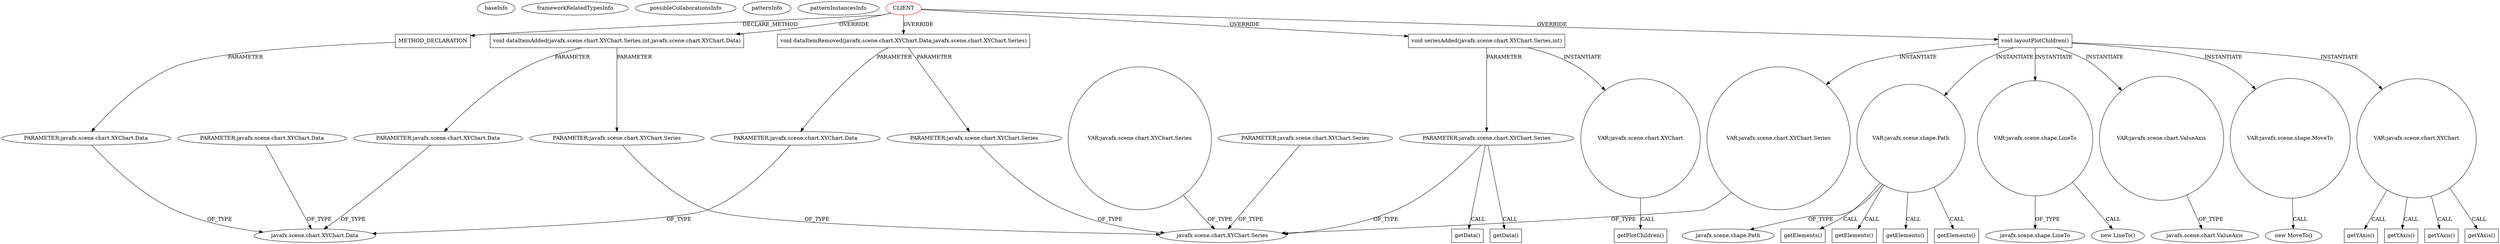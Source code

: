 digraph {
baseInfo[graphId=3455,category="pattern",isAnonymous=false,possibleRelation=false]
frameworkRelatedTypesInfo[]
possibleCollaborationsInfo[]
patternInfo[frequency=2.0,patternRootClient=0]
patternInstancesInfo[0="LichuanLu-ShunUI-FX~/LichuanLu-ShunUI-FX/ShunUI-FX-master/src/view/chart/StackedBarChart.java~StackedBarChart~811",1="TomaszKorecki-InvestorAssistant~/TomaszKorecki-InvestorAssistant/InvestorAssistant-master/Investor's assistant/src/investor/charts/CandleChart.java~CandleStickChart~1473"]
525[label="PARAMETER:javafx.scene.chart.XYChart.Data",vertexType="PARAMETER_DECLARATION",isFrameworkType=false]
523[label="METHOD_DECLARATION",vertexType="CLIENT_METHOD_DECLARATION",isFrameworkType=false,shape=box]
16[label="javafx.scene.chart.XYChart.Data",vertexType="FRAMEWORK_CLASS_TYPE",isFrameworkType=false]
0[label="CLIENT",vertexType="ROOT_CLIENT_CLASS_DECLARATION",isFrameworkType=false,color=red]
12[label="void dataItemAdded(javafx.scene.chart.XYChart.Series,int,javafx.scene.chart.XYChart.Data)",vertexType="OVERRIDING_METHOD_DECLARATION",isFrameworkType=false,shape=box]
13[label="PARAMETER:javafx.scene.chart.XYChart.Series",vertexType="PARAMETER_DECLARATION",isFrameworkType=false]
77[label="void seriesAdded(javafx.scene.chart.XYChart.Series,int)",vertexType="OVERRIDING_METHOD_DECLARATION",isFrameworkType=false,shape=box]
78[label="PARAMETER:javafx.scene.chart.XYChart.Series",vertexType="PARAMETER_DECLARATION",isFrameworkType=false]
81[label="getData()",vertexType="INSIDE_CALL",isFrameworkType=false,shape=box]
83[label="getData()",vertexType="INSIDE_CALL",isFrameworkType=false,shape=box]
29[label="void dataItemRemoved(javafx.scene.chart.XYChart.Data,javafx.scene.chart.XYChart.Series)",vertexType="OVERRIDING_METHOD_DECLARATION",isFrameworkType=false,shape=box]
32[label="PARAMETER:javafx.scene.chart.XYChart.Series",vertexType="PARAMETER_DECLARATION",isFrameworkType=false]
30[label="PARAMETER:javafx.scene.chart.XYChart.Data",vertexType="PARAMETER_DECLARATION",isFrameworkType=false]
15[label="PARAMETER:javafx.scene.chart.XYChart.Data",vertexType="PARAMETER_DECLARATION",isFrameworkType=false]
56[label="PARAMETER:javafx.scene.chart.XYChart.Data",vertexType="PARAMETER_DECLARATION",isFrameworkType=false]
14[label="javafx.scene.chart.XYChart.Series",vertexType="FRAMEWORK_CLASS_TYPE",isFrameworkType=false]
108[label="PARAMETER:javafx.scene.chart.XYChart.Series",vertexType="PARAMETER_DECLARATION",isFrameworkType=false]
92[label="VAR:javafx.scene.chart.XYChart",vertexType="VARIABLE_EXPRESION",isFrameworkType=false,shape=circle]
93[label="getPlotChildren()",vertexType="INSIDE_CALL",isFrameworkType=false,shape=box]
206[label="void layoutPlotChildren()",vertexType="OVERRIDING_METHOD_DECLARATION",isFrameworkType=false,shape=box]
223[label="VAR:javafx.scene.shape.Path",vertexType="VARIABLE_EXPRESION",isFrameworkType=false,shape=circle]
97[label="javafx.scene.shape.Path",vertexType="FRAMEWORK_CLASS_TYPE",isFrameworkType=false]
314[label="VAR:javafx.scene.shape.LineTo",vertexType="VARIABLE_EXPRESION",isFrameworkType=false,shape=circle]
313[label="new LineTo()",vertexType="CONSTRUCTOR_CALL",isFrameworkType=false]
315[label="javafx.scene.shape.LineTo",vertexType="FRAMEWORK_CLASS_TYPE",isFrameworkType=false]
317[label="getElements()",vertexType="INSIDE_CALL",isFrameworkType=false,shape=box]
312[label="getElements()",vertexType="INSIDE_CALL",isFrameworkType=false,shape=box]
322[label="getElements()",vertexType="INSIDE_CALL",isFrameworkType=false,shape=box]
307[label="getElements()",vertexType="INSIDE_CALL",isFrameworkType=false,shape=box]
210[label="VAR:javafx.scene.chart.ValueAxis",vertexType="VARIABLE_EXPRESION",isFrameworkType=false,shape=circle]
11[label="javafx.scene.chart.ValueAxis",vertexType="FRAMEWORK_CLASS_TYPE",isFrameworkType=false]
309[label="VAR:javafx.scene.shape.MoveTo",vertexType="VARIABLE_EXPRESION",isFrameworkType=false,shape=circle]
308[label="new MoveTo()",vertexType="CONSTRUCTOR_CALL",isFrameworkType=false]
218[label="VAR:javafx.scene.chart.XYChart.Series",vertexType="VARIABLE_EXPRESION",isFrameworkType=false,shape=circle]
340[label="VAR:javafx.scene.chart.XYChart.Series",vertexType="VARIABLE_EXPRESION",isFrameworkType=false,shape=circle]
213[label="VAR:javafx.scene.chart.XYChart",vertexType="VARIABLE_EXPRESION",isFrameworkType=false,shape=circle]
260[label="getYAxis()",vertexType="INSIDE_CALL",isFrameworkType=false,shape=box]
305[label="getYAxis()",vertexType="INSIDE_CALL",isFrameworkType=false,shape=box]
241[label="getYAxis()",vertexType="INSIDE_CALL",isFrameworkType=false,shape=box]
267[label="getYAxis()",vertexType="INSIDE_CALL",isFrameworkType=false,shape=box]
78->83[label="CALL"]
309->308[label="CALL"]
12->15[label="PARAMETER"]
314->313[label="CALL"]
206->218[label="INSTANTIATE"]
525->16[label="OF_TYPE"]
218->14[label="OF_TYPE"]
29->32[label="PARAMETER"]
92->93[label="CALL"]
213->260[label="CALL"]
77->78[label="PARAMETER"]
223->312[label="CALL"]
213->267[label="CALL"]
32->14[label="OF_TYPE"]
523->525[label="PARAMETER"]
0->12[label="OVERRIDE"]
213->241[label="CALL"]
15->16[label="OF_TYPE"]
223->317[label="CALL"]
0->29[label="OVERRIDE"]
314->315[label="OF_TYPE"]
0->206[label="OVERRIDE"]
30->16[label="OF_TYPE"]
77->92[label="INSTANTIATE"]
12->13[label="PARAMETER"]
206->213[label="INSTANTIATE"]
108->14[label="OF_TYPE"]
206->314[label="INSTANTIATE"]
223->322[label="CALL"]
206->223[label="INSTANTIATE"]
78->14[label="OF_TYPE"]
210->11[label="OF_TYPE"]
13->14[label="OF_TYPE"]
0->77[label="OVERRIDE"]
213->305[label="CALL"]
340->14[label="OF_TYPE"]
206->210[label="INSTANTIATE"]
56->16[label="OF_TYPE"]
78->81[label="CALL"]
223->307[label="CALL"]
0->523[label="DECLARE_METHOD"]
206->309[label="INSTANTIATE"]
223->97[label="OF_TYPE"]
29->30[label="PARAMETER"]
}
